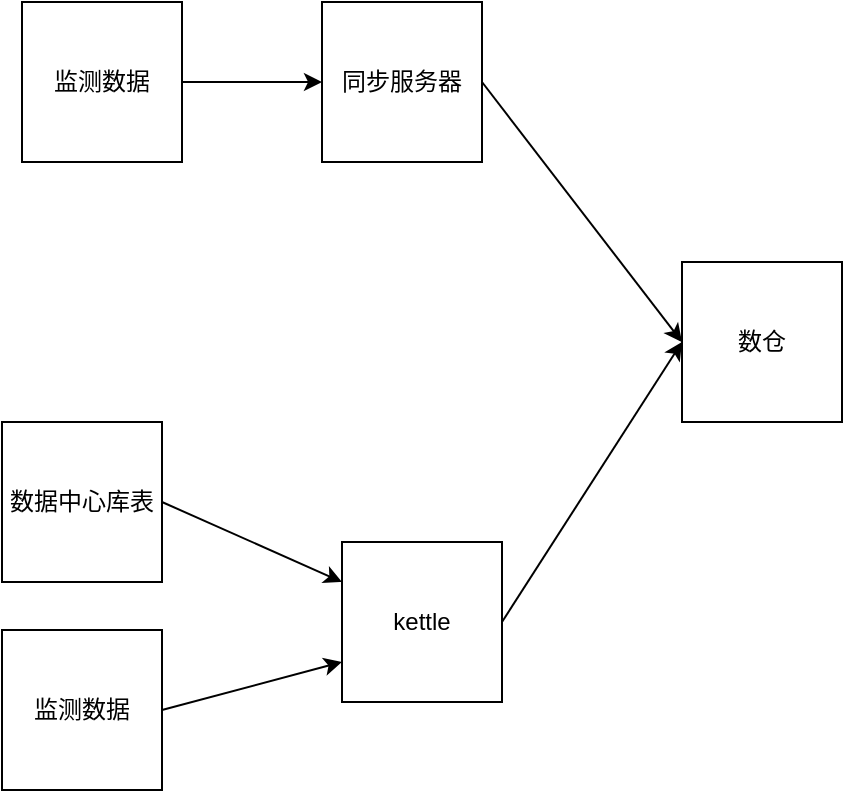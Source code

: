 <mxfile version="11.2.8" type="github" pages="1"><diagram id="sqZAswq2-PwUI4D4vnqR" name="第 1 页"><mxGraphModel dx="1662" dy="762" grid="1" gridSize="10" guides="1" tooltips="1" connect="1" arrows="1" fold="1" page="1" pageScale="1" pageWidth="827" pageHeight="1169" math="0" shadow="0"><root><mxCell id="0"/><mxCell id="1" parent="0"/><mxCell id="qVrG8abc4L1Xg-AaIms--12" style="edgeStyle=none;rounded=0;orthogonalLoop=1;jettySize=auto;html=1;exitX=1;exitY=0.5;exitDx=0;exitDy=0;entryX=0;entryY=0.5;entryDx=0;entryDy=0;" edge="1" parent="1" source="qVrG8abc4L1Xg-AaIms--1" target="qVrG8abc4L1Xg-AaIms--11"><mxGeometry relative="1" as="geometry"/></mxCell><mxCell id="qVrG8abc4L1Xg-AaIms--1" value="同步服务器" style="whiteSpace=wrap;html=1;aspect=fixed;" vertex="1" parent="1"><mxGeometry x="190" y="86" width="80" height="80" as="geometry"/></mxCell><mxCell id="qVrG8abc4L1Xg-AaIms--10" style="rounded=0;orthogonalLoop=1;jettySize=auto;html=1;exitX=1;exitY=0.5;exitDx=0;exitDy=0;entryX=0;entryY=0.5;entryDx=0;entryDy=0;" edge="1" parent="1" source="qVrG8abc4L1Xg-AaIms--2" target="qVrG8abc4L1Xg-AaIms--1"><mxGeometry relative="1" as="geometry"/></mxCell><mxCell id="qVrG8abc4L1Xg-AaIms--2" value="监测数据" style="whiteSpace=wrap;html=1;aspect=fixed;" vertex="1" parent="1"><mxGeometry x="40" y="86" width="80" height="80" as="geometry"/></mxCell><mxCell id="qVrG8abc4L1Xg-AaIms--11" value="数仓" style="whiteSpace=wrap;html=1;aspect=fixed;" vertex="1" parent="1"><mxGeometry x="370" y="216" width="80" height="80" as="geometry"/></mxCell><mxCell id="qVrG8abc4L1Xg-AaIms--16" style="edgeStyle=none;rounded=0;orthogonalLoop=1;jettySize=auto;html=1;exitX=1;exitY=0.5;exitDx=0;exitDy=0;entryX=0;entryY=0.5;entryDx=0;entryDy=0;" edge="1" parent="1" source="qVrG8abc4L1Xg-AaIms--13" target="qVrG8abc4L1Xg-AaIms--11"><mxGeometry relative="1" as="geometry"/></mxCell><mxCell id="qVrG8abc4L1Xg-AaIms--13" value="kettle" style="whiteSpace=wrap;html=1;aspect=fixed;" vertex="1" parent="1"><mxGeometry x="200" y="356" width="80" height="80" as="geometry"/></mxCell><mxCell id="qVrG8abc4L1Xg-AaIms--15" style="edgeStyle=none;rounded=0;orthogonalLoop=1;jettySize=auto;html=1;exitX=1;exitY=0.5;exitDx=0;exitDy=0;entryX=0;entryY=0.25;entryDx=0;entryDy=0;" edge="1" parent="1" source="qVrG8abc4L1Xg-AaIms--14" target="qVrG8abc4L1Xg-AaIms--13"><mxGeometry relative="1" as="geometry"/></mxCell><mxCell id="qVrG8abc4L1Xg-AaIms--14" value="数据中心库表" style="whiteSpace=wrap;html=1;aspect=fixed;" vertex="1" parent="1"><mxGeometry x="30" y="296" width="80" height="80" as="geometry"/></mxCell><mxCell id="qVrG8abc4L1Xg-AaIms--18" style="edgeStyle=none;rounded=0;orthogonalLoop=1;jettySize=auto;html=1;exitX=1;exitY=0.5;exitDx=0;exitDy=0;entryX=0;entryY=0.75;entryDx=0;entryDy=0;" edge="1" parent="1" source="qVrG8abc4L1Xg-AaIms--17" target="qVrG8abc4L1Xg-AaIms--13"><mxGeometry relative="1" as="geometry"/></mxCell><mxCell id="qVrG8abc4L1Xg-AaIms--17" value="监测数据" style="whiteSpace=wrap;html=1;aspect=fixed;" vertex="1" parent="1"><mxGeometry x="30" y="400" width="80" height="80" as="geometry"/></mxCell></root></mxGraphModel></diagram></mxfile>